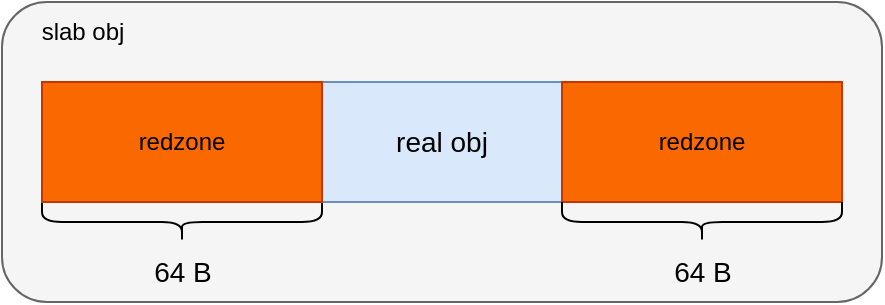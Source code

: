<mxfile version="21.2.1" type="device">
  <diagram name="第 1 页" id="Fc-edjjhVmWlZLsaOgX1">
    <mxGraphModel dx="1116" dy="753" grid="1" gridSize="10" guides="1" tooltips="1" connect="1" arrows="1" fold="1" page="1" pageScale="1" pageWidth="827" pageHeight="1169" math="0" shadow="0">
      <root>
        <mxCell id="0" />
        <mxCell id="1" parent="0" />
        <mxCell id="t3iNTJjgREvIQcFdDGKI-243" value="" style="rounded=1;whiteSpace=wrap;html=1;fillColor=#f5f5f5;strokeColor=#666666;fontColor=#333333;" vertex="1" parent="1">
          <mxGeometry x="150" y="160" width="440" height="150" as="geometry" />
        </mxCell>
        <mxCell id="t3iNTJjgREvIQcFdDGKI-235" value="&lt;font style=&quot;font-size: 14px;&quot;&gt;real obj&lt;/font&gt;" style="rounded=0;whiteSpace=wrap;html=1;fillColor=#dae8fc;strokeColor=#6c8ebf;" vertex="1" parent="1">
          <mxGeometry x="310" y="200" width="120" height="60" as="geometry" />
        </mxCell>
        <mxCell id="t3iNTJjgREvIQcFdDGKI-237" value="redzone" style="rounded=0;whiteSpace=wrap;html=1;fillColor=#fa6800;fontColor=#000000;strokeColor=#C73500;" vertex="1" parent="1">
          <mxGeometry x="430" y="200" width="140" height="60" as="geometry" />
        </mxCell>
        <mxCell id="t3iNTJjgREvIQcFdDGKI-239" value="" style="shape=curlyBracket;whiteSpace=wrap;html=1;rounded=1;labelPosition=left;verticalLabelPosition=middle;align=right;verticalAlign=middle;direction=north;" vertex="1" parent="1">
          <mxGeometry x="170" y="260" width="140" height="20" as="geometry" />
        </mxCell>
        <mxCell id="t3iNTJjgREvIQcFdDGKI-240" value="" style="shape=curlyBracket;whiteSpace=wrap;html=1;rounded=1;labelPosition=left;verticalLabelPosition=middle;align=right;verticalAlign=middle;direction=north;" vertex="1" parent="1">
          <mxGeometry x="430" y="260" width="140" height="20" as="geometry" />
        </mxCell>
        <mxCell id="t3iNTJjgREvIQcFdDGKI-241" value="&lt;font style=&quot;font-size: 14px;&quot;&gt;64 B&lt;/font&gt;" style="text;html=1;align=center;verticalAlign=middle;resizable=0;points=[];autosize=1;strokeColor=none;fillColor=none;" vertex="1" parent="1">
          <mxGeometry x="215" y="280" width="50" height="30" as="geometry" />
        </mxCell>
        <mxCell id="t3iNTJjgREvIQcFdDGKI-242" value="&lt;span style=&quot;font-size: 14px;&quot;&gt;64 B&lt;/span&gt;" style="text;html=1;align=center;verticalAlign=middle;resizable=0;points=[];autosize=1;strokeColor=none;fillColor=none;" vertex="1" parent="1">
          <mxGeometry x="475" y="280" width="50" height="30" as="geometry" />
        </mxCell>
        <mxCell id="t3iNTJjgREvIQcFdDGKI-244" value="slab obj" style="text;html=1;align=center;verticalAlign=middle;resizable=0;points=[];autosize=1;strokeColor=none;fillColor=none;" vertex="1" parent="1">
          <mxGeometry x="160" y="160" width="60" height="30" as="geometry" />
        </mxCell>
        <mxCell id="t3iNTJjgREvIQcFdDGKI-245" value="redzone" style="rounded=0;whiteSpace=wrap;html=1;fillColor=#fa6800;fontColor=#000000;strokeColor=#C73500;" vertex="1" parent="1">
          <mxGeometry x="170" y="200" width="140" height="60" as="geometry" />
        </mxCell>
      </root>
    </mxGraphModel>
  </diagram>
</mxfile>
